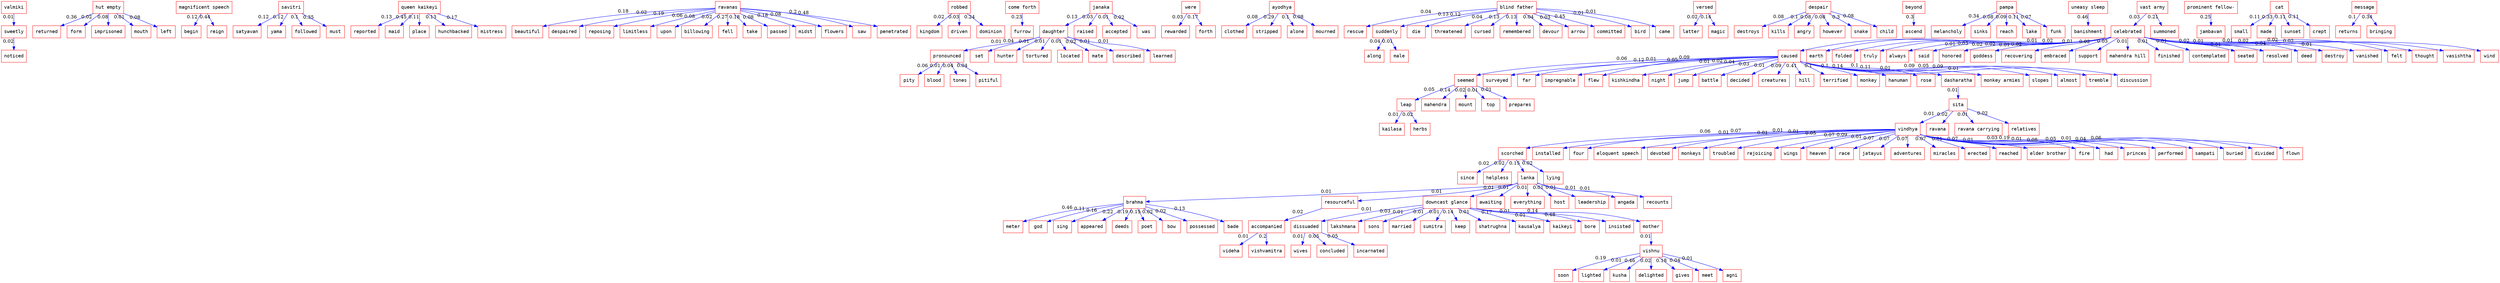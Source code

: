 strict digraph  {
	valmiki	 [color=red,
		fontname=courier,
		shape=box];
	sweetly	 [color=red,
		fontname=courier,
		shape=box];
	valmiki -> sweetly	 [color=blue,
		xlabel=0.01];
	noticed	 [color=red,
		fontname=courier,
		shape=box];
	sweetly -> noticed	 [color=blue,
		xlabel=0.02];
	"hut empty"	 [color=red,
		fontname=courier,
		shape=box];
	returned	 [color=red,
		fontname=courier,
		shape=box];
	"hut empty" -> returned	 [color=blue,
		xlabel=0.36];
	form	 [color=red,
		fontname=courier,
		shape=box];
	"hut empty" -> form	 [color=blue,
		xlabel=0.02];
	imprisoned	 [color=red,
		fontname=courier,
		shape=box];
	"hut empty" -> imprisoned	 [color=blue,
		xlabel=0.08];
	mouth	 [color=red,
		fontname=courier,
		shape=box];
	"hut empty" -> mouth	 [color=blue,
		xlabel=0.01];
	left	 [color=red,
		fontname=courier,
		shape=box];
	"hut empty" -> left	 [color=blue,
		xlabel=0.08];
	"magnificent speech"	 [color=red,
		fontname=courier,
		shape=box];
	begin	 [color=red,
		fontname=courier,
		shape=box];
	"magnificent speech" -> begin	 [color=blue,
		xlabel=0.12];
	reign	 [color=red,
		fontname=courier,
		shape=box];
	"magnificent speech" -> reign	 [color=blue,
		xlabel=0.44];
	savitri	 [color=red,
		fontname=courier,
		shape=box];
	satyavan	 [color=red,
		fontname=courier,
		shape=box];
	savitri -> satyavan	 [color=blue,
		xlabel=0.12];
	yama	 [color=red,
		fontname=courier,
		shape=box];
	savitri -> yama	 [color=blue,
		xlabel=0.12];
	followed	 [color=red,
		fontname=courier,
		shape=box];
	savitri -> followed	 [color=blue,
		xlabel=0.1];
	must	 [color=red,
		fontname=courier,
		shape=box];
	savitri -> must	 [color=blue,
		xlabel=0.35];
	"queen kaikeyi"	 [color=red,
		fontname=courier,
		shape=box];
	reported	 [color=red,
		fontname=courier,
		shape=box];
	"queen kaikeyi" -> reported	 [color=blue,
		xlabel=0.13];
	maid	 [color=red,
		fontname=courier,
		shape=box];
	"queen kaikeyi" -> maid	 [color=blue,
		xlabel=0.45];
	place	 [color=red,
		fontname=courier,
		shape=box];
	"queen kaikeyi" -> place	 [color=blue,
		xlabel=0.11];
	hunchbacked	 [color=red,
		fontname=courier,
		shape=box];
	"queen kaikeyi" -> hunchbacked	 [color=blue,
		xlabel=0.13];
	mistress	 [color=red,
		fontname=courier,
		shape=box];
	"queen kaikeyi" -> mistress	 [color=blue,
		xlabel=0.17];
	ravanas	 [color=red,
		fontname=courier,
		shape=box];
	beautiful	 [color=red,
		fontname=courier,
		shape=box];
	ravanas -> beautiful	 [color=blue,
		xlabel=0.18];
	despaired	 [color=red,
		fontname=courier,
		shape=box];
	ravanas -> despaired	 [color=blue,
		xlabel=0.02];
	reposing	 [color=red,
		fontname=courier,
		shape=box];
	ravanas -> reposing	 [color=blue,
		xlabel=0.19];
	limitless	 [color=red,
		fontname=courier,
		shape=box];
	ravanas -> limitless	 [color=blue,
		xlabel=0.06];
	upon	 [color=red,
		fontname=courier,
		shape=box];
	ravanas -> upon	 [color=blue,
		xlabel=0.08];
	billowing	 [color=red,
		fontname=courier,
		shape=box];
	ravanas -> billowing	 [color=blue,
		xlabel=0.02];
	fell	 [color=red,
		fontname=courier,
		shape=box];
	ravanas -> fell	 [color=blue,
		xlabel=0.27];
	take	 [color=red,
		fontname=courier,
		shape=box];
	ravanas -> take	 [color=blue,
		xlabel=0.18];
	passed	 [color=red,
		fontname=courier,
		shape=box];
	ravanas -> passed	 [color=blue,
		xlabel=0.08];
	midst	 [color=red,
		fontname=courier,
		shape=box];
	ravanas -> midst	 [color=blue,
		xlabel=0.18];
	flowers	 [color=red,
		fontname=courier,
		shape=box];
	ravanas -> flowers	 [color=blue,
		xlabel=0.08];
	saw	 [color=red,
		fontname=courier,
		shape=box];
	ravanas -> saw	 [color=blue,
		xlabel=0.2];
	penetrated	 [color=red,
		fontname=courier,
		shape=box];
	ravanas -> penetrated	 [color=blue,
		xlabel=0.48];
	robbed	 [color=red,
		fontname=courier,
		shape=box];
	kingdom	 [color=red,
		fontname=courier,
		shape=box];
	robbed -> kingdom	 [color=blue,
		xlabel=0.02];
	driven	 [color=red,
		fontname=courier,
		shape=box];
	robbed -> driven	 [color=blue,
		xlabel=0.03];
	dominion	 [color=red,
		fontname=courier,
		shape=box];
	robbed -> dominion	 [color=blue,
		xlabel=0.24];
	"come forth"	 [color=red,
		fontname=courier,
		shape=box];
	furrow	 [color=red,
		fontname=courier,
		shape=box];
	"come forth" -> furrow	 [color=blue,
		xlabel=0.23];
	janaka	 [color=red,
		fontname=courier,
		shape=box];
	daughter	 [color=red,
		fontname=courier,
		shape=box];
	janaka -> daughter	 [color=blue,
		xlabel=0.13];
	raised	 [color=red,
		fontname=courier,
		shape=box];
	janaka -> raised	 [color=blue,
		xlabel=0.03];
	accepted	 [color=red,
		fontname=courier,
		shape=box];
	janaka -> accepted	 [color=blue,
		xlabel=0.01];
	was	 [color=red,
		fontname=courier,
		shape=box];
	janaka -> was	 [color=blue,
		xlabel=0.02];
	pronounced	 [color=red,
		fontname=courier,
		shape=box];
	daughter -> pronounced	 [color=blue,
		xlabel=0.01];
	set	 [color=red,
		fontname=courier,
		shape=box];
	daughter -> set	 [color=blue,
		xlabel=0.04];
	hunter	 [color=red,
		fontname=courier,
		shape=box];
	daughter -> hunter	 [color=blue,
		xlabel=0.01];
	tortured	 [color=red,
		fontname=courier,
		shape=box];
	daughter -> tortured	 [color=blue,
		xlabel=0.01];
	located	 [color=red,
		fontname=courier,
		shape=box];
	daughter -> located	 [color=blue,
		xlabel=0.01];
	mate	 [color=red,
		fontname=courier,
		shape=box];
	daughter -> mate	 [color=blue,
		xlabel=0.02];
	described	 [color=red,
		fontname=courier,
		shape=box];
	daughter -> described	 [color=blue,
		xlabel=0.01];
	learned	 [color=red,
		fontname=courier,
		shape=box];
	daughter -> learned	 [color=blue,
		xlabel=0.01];
	pity	 [color=red,
		fontname=courier,
		shape=box];
	pronounced -> pity	 [color=blue,
		xlabel=0.06];
	blood	 [color=red,
		fontname=courier,
		shape=box];
	pronounced -> blood	 [color=blue,
		xlabel=0.01];
	tones	 [color=red,
		fontname=courier,
		shape=box];
	pronounced -> tones	 [color=blue,
		xlabel=0.04];
	pitiful	 [color=red,
		fontname=courier,
		shape=box];
	pronounced -> pitiful	 [color=blue,
		xlabel=0.04];
	were	 [color=red,
		fontname=courier,
		shape=box];
	rewarded	 [color=red,
		fontname=courier,
		shape=box];
	were -> rewarded	 [color=blue,
		xlabel=0.03];
	forth	 [color=red,
		fontname=courier,
		shape=box];
	were -> forth	 [color=blue,
		xlabel=0.17];
	ayodhya	 [color=red,
		fontname=courier,
		shape=box];
	clothed	 [color=red,
		fontname=courier,
		shape=box];
	ayodhya -> clothed	 [color=blue,
		xlabel=0.08];
	stripped	 [color=red,
		fontname=courier,
		shape=box];
	ayodhya -> stripped	 [color=blue,
		xlabel=0.29];
	alone	 [color=red,
		fontname=courier,
		shape=box];
	ayodhya -> alone	 [color=blue,
		xlabel=0.1];
	mourned	 [color=red,
		fontname=courier,
		shape=box];
	ayodhya -> mourned	 [color=blue,
		xlabel=0.08];
	"blind father"	 [color=red,
		fontname=courier,
		shape=box];
	rescue	 [color=red,
		fontname=courier,
		shape=box];
	"blind father" -> rescue	 [color=blue,
		xlabel=0.04];
	suddenly	 [color=red,
		fontname=courier,
		shape=box];
	"blind father" -> suddenly	 [color=blue,
		xlabel=0.13];
	die	 [color=red,
		fontname=courier,
		shape=box];
	"blind father" -> die	 [color=blue,
		xlabel=0.12];
	threatened	 [color=red,
		fontname=courier,
		shape=box];
	"blind father" -> threatened	 [color=blue,
		xlabel=0.04];
	cursed	 [color=red,
		fontname=courier,
		shape=box];
	"blind father" -> cursed	 [color=blue,
		xlabel=0.13];
	remembered	 [color=red,
		fontname=courier,
		shape=box];
	"blind father" -> remembered	 [color=blue,
		xlabel=0.13];
	devour	 [color=red,
		fontname=courier,
		shape=box];
	"blind father" -> devour	 [color=blue,
		xlabel=0.04];
	arrow	 [color=red,
		fontname=courier,
		shape=box];
	"blind father" -> arrow	 [color=blue,
		xlabel=0.03];
	committed	 [color=red,
		fontname=courier,
		shape=box];
	"blind father" -> committed	 [color=blue,
		xlabel=0.45];
	bird	 [color=red,
		fontname=courier,
		shape=box];
	"blind father" -> bird	 [color=blue,
		xlabel=0.01];
	came	 [color=red,
		fontname=courier,
		shape=box];
	"blind father" -> came	 [color=blue,
		xlabel=0.01];
	along	 [color=red,
		fontname=courier,
		shape=box];
	suddenly -> along	 [color=blue,
		xlabel=0.04];
	male	 [color=red,
		fontname=courier,
		shape=box];
	suddenly -> male	 [color=blue,
		xlabel=0.01];
	versed	 [color=red,
		fontname=courier,
		shape=box];
	latter	 [color=red,
		fontname=courier,
		shape=box];
	versed -> latter	 [color=blue,
		xlabel=0.02];
	magic	 [color=red,
		fontname=courier,
		shape=box];
	versed -> magic	 [color=blue,
		xlabel=0.14];
	despair	 [color=red,
		fontname=courier,
		shape=box];
	destroys	 [color=red,
		fontname=courier,
		shape=box];
	despair -> destroys	 [color=blue,
		xlabel=0.08];
	kills	 [color=red,
		fontname=courier,
		shape=box];
	despair -> kills	 [color=blue,
		xlabel=0.1];
	angry	 [color=red,
		fontname=courier,
		shape=box];
	despair -> angry	 [color=blue,
		xlabel=0.08];
	however	 [color=red,
		fontname=courier,
		shape=box];
	despair -> however	 [color=blue,
		xlabel=0.08];
	snake	 [color=red,
		fontname=courier,
		shape=box];
	despair -> snake	 [color=blue,
		xlabel=0.3];
	child	 [color=red,
		fontname=courier,
		shape=box];
	despair -> child	 [color=blue,
		xlabel=0.08];
	beyond	 [color=red,
		fontname=courier,
		shape=box];
	ascend	 [color=red,
		fontname=courier,
		shape=box];
	beyond -> ascend	 [color=blue,
		xlabel=0.3];
	pampa	 [color=red,
		fontname=courier,
		shape=box];
	melancholy	 [color=red,
		fontname=courier,
		shape=box];
	pampa -> melancholy	 [color=blue,
		xlabel=0.34];
	sinks	 [color=red,
		fontname=courier,
		shape=box];
	pampa -> sinks	 [color=blue,
		xlabel=0.08];
	reach	 [color=red,
		fontname=courier,
		shape=box];
	pampa -> reach	 [color=blue,
		xlabel=0.09];
	lake	 [color=red,
		fontname=courier,
		shape=box];
	pampa -> lake	 [color=blue,
		xlabel=0.11];
	funk	 [color=red,
		fontname=courier,
		shape=box];
	pampa -> funk	 [color=blue,
		xlabel=0.07];
	"uneasy sleep"	 [color=red,
		fontname=courier,
		shape=box];
	banishment	 [color=red,
		fontname=courier,
		shape=box];
	"uneasy sleep" -> banishment	 [color=blue,
		xlabel=0.46];
	"vast army"	 [color=red,
		fontname=courier,
		shape=box];
	celebrated	 [color=red,
		fontname=courier,
		shape=box];
	"vast army" -> celebrated	 [color=blue,
		xlabel=0.03];
	summoned	 [color=red,
		fontname=courier,
		shape=box];
	"vast army" -> summoned	 [color=blue,
		xlabel=0.21];
	caused	 [color=red,
		fontname=courier,
		shape=box];
	celebrated -> caused	 [color=blue,
		xlabel=0.01];
	earth	 [color=red,
		fontname=courier,
		shape=box];
	celebrated -> earth	 [color=blue,
		xlabel=0.03];
	folded	 [color=red,
		fontname=courier,
		shape=box];
	celebrated -> folded	 [color=blue,
		xlabel=0.02];
	truly	 [color=red,
		fontname=courier,
		shape=box];
	celebrated -> truly	 [color=blue,
		xlabel=0.02];
	always	 [color=red,
		fontname=courier,
		shape=box];
	celebrated -> always	 [color=blue,
		xlabel=0.01];
	said	 [color=red,
		fontname=courier,
		shape=box];
	celebrated -> said	 [color=blue,
		xlabel=0.02];
	honored	 [color=red,
		fontname=courier,
		shape=box];
	celebrated -> honored	 [color=blue,
		xlabel=0.01];
	goddess	 [color=red,
		fontname=courier,
		shape=box];
	celebrated -> goddess	 [color=blue,
		xlabel=0.02];
	recovering	 [color=red,
		fontname=courier,
		shape=box];
	celebrated -> recovering	 [color=blue,
		xlabel=0.01];
	embraced	 [color=red,
		fontname=courier,
		shape=box];
	celebrated -> embraced	 [color=blue,
		xlabel=0.02];
	support	 [color=red,
		fontname=courier,
		shape=box];
	celebrated -> support	 [color=blue,
		xlabel=0.03];
	"mahendra hill"	 [color=red,
		fontname=courier,
		shape=box];
	celebrated -> "mahendra hill"	 [color=blue,
		xlabel=0.01];
	finished	 [color=red,
		fontname=courier,
		shape=box];
	celebrated -> finished	 [color=blue,
		xlabel=0.01];
	contemplated	 [color=red,
		fontname=courier,
		shape=box];
	celebrated -> contemplated	 [color=blue,
		xlabel=0.01];
	seated	 [color=red,
		fontname=courier,
		shape=box];
	celebrated -> seated	 [color=blue,
		xlabel=0.02];
	resolved	 [color=red,
		fontname=courier,
		shape=box];
	celebrated -> resolved	 [color=blue,
		xlabel=0.01];
	deed	 [color=red,
		fontname=courier,
		shape=box];
	celebrated -> deed	 [color=blue,
		xlabel=0.01];
	destroy	 [color=red,
		fontname=courier,
		shape=box];
	celebrated -> destroy	 [color=blue,
		xlabel=0.01];
	vanished	 [color=red,
		fontname=courier,
		shape=box];
	celebrated -> vanished	 [color=blue,
		xlabel=0.02];
	felt	 [color=red,
		fontname=courier,
		shape=box];
	celebrated -> felt	 [color=blue,
		xlabel=0.04];
	thought	 [color=red,
		fontname=courier,
		shape=box];
	celebrated -> thought	 [color=blue,
		xlabel=0.02];
	vasishtha	 [color=red,
		fontname=courier,
		shape=box];
	celebrated -> vasishtha	 [color=blue,
		xlabel=0.02];
	wind	 [color=red,
		fontname=courier,
		shape=box];
	celebrated -> wind	 [color=blue,
		xlabel=0.01];
	seemed	 [color=red,
		fontname=courier,
		shape=box];
	caused -> seemed	 [color=blue,
		xlabel=0.06];
	surveyed	 [color=red,
		fontname=courier,
		shape=box];
	caused -> surveyed	 [color=blue,
		xlabel=0.12];
	far	 [color=red,
		fontname=courier,
		shape=box];
	caused -> far	 [color=blue,
		xlabel=0.01];
	impregnable	 [color=red,
		fontname=courier,
		shape=box];
	caused -> impregnable	 [color=blue,
		xlabel=0.05];
	flew	 [color=red,
		fontname=courier,
		shape=box];
	caused -> flew	 [color=blue,
		xlabel=0.09];
	kishkindha	 [color=red,
		fontname=courier,
		shape=box];
	caused -> kishkindha	 [color=blue,
		xlabel=0.01];
	night	 [color=red,
		fontname=courier,
		shape=box];
	caused -> night	 [color=blue,
		xlabel=0.02];
	jump	 [color=red,
		fontname=courier,
		shape=box];
	caused -> jump	 [color=blue,
		xlabel=0.04];
	battle	 [color=red,
		fontname=courier,
		shape=box];
	caused -> battle	 [color=blue,
		xlabel=0.03];
	decided	 [color=red,
		fontname=courier,
		shape=box];
	caused -> decided	 [color=blue,
		xlabel=0.01];
	creatures	 [color=red,
		fontname=courier,
		shape=box];
	caused -> creatures	 [color=blue,
		xlabel=0.09];
	hill	 [color=red,
		fontname=courier,
		shape=box];
	caused -> hill	 [color=blue,
		xlabel=0.41];
	terrified	 [color=red,
		fontname=courier,
		shape=box];
	caused -> terrified	 [color=blue,
		xlabel=0.1];
	monkey	 [color=red,
		fontname=courier,
		shape=box];
	caused -> monkey	 [color=blue,
		xlabel=0.1];
	hanuman	 [color=red,
		fontname=courier,
		shape=box];
	caused -> hanuman	 [color=blue,
		xlabel=0.14];
	rose	 [color=red,
		fontname=courier,
		shape=box];
	caused -> rose	 [color=blue,
		xlabel=0.1];
	dasharatha	 [color=red,
		fontname=courier,
		shape=box];
	caused -> dasharatha	 [color=blue,
		xlabel=0.11];
	"monkey armies"	 [color=red,
		fontname=courier,
		shape=box];
	caused -> "monkey armies"	 [color=blue,
		xlabel=0.01];
	slopes	 [color=red,
		fontname=courier,
		shape=box];
	caused -> slopes	 [color=blue,
		xlabel=0.09];
	almost	 [color=red,
		fontname=courier,
		shape=box];
	caused -> almost	 [color=blue,
		xlabel=0.05];
	tremble	 [color=red,
		fontname=courier,
		shape=box];
	caused -> tremble	 [color=blue,
		xlabel=0.09];
	discussion	 [color=red,
		fontname=courier,
		shape=box];
	caused -> discussion	 [color=blue,
		xlabel=0.01];
	leap	 [color=red,
		fontname=courier,
		shape=box];
	seemed -> leap	 [color=blue,
		xlabel=0.05];
	mahendra	 [color=red,
		fontname=courier,
		shape=box];
	seemed -> mahendra	 [color=blue,
		xlabel=0.14];
	mount	 [color=red,
		fontname=courier,
		shape=box];
	seemed -> mount	 [color=blue,
		xlabel=0.02];
	top	 [color=red,
		fontname=courier,
		shape=box];
	seemed -> top	 [color=blue,
		xlabel=0.01];
	prepares	 [color=red,
		fontname=courier,
		shape=box];
	seemed -> prepares	 [color=blue,
		xlabel=0.01];
	sita	 [color=red,
		fontname=courier,
		shape=box];
	dasharatha -> sita	 [color=blue,
		xlabel=0.01];
	kailasa	 [color=red,
		fontname=courier,
		shape=box];
	leap -> kailasa	 [color=blue,
		xlabel=0.01];
	herbs	 [color=red,
		fontname=courier,
		shape=box];
	leap -> herbs	 [color=blue,
		xlabel=0.02];
	vindhya	 [color=red,
		fontname=courier,
		shape=box];
	sita -> vindhya	 [color=blue,
		xlabel=0.01];
	ravana	 [color=red,
		fontname=courier,
		shape=box];
	sita -> ravana	 [color=blue,
		xlabel=0.02];
	"ravana carrying"	 [color=red,
		fontname=courier,
		shape=box];
	sita -> "ravana carrying"	 [color=blue,
		xlabel=0.01];
	relatives	 [color=red,
		fontname=courier,
		shape=box];
	sita -> relatives	 [color=blue,
		xlabel=0.02];
	scorched	 [color=red,
		fontname=courier,
		shape=box];
	vindhya -> scorched	 [color=blue,
		xlabel=0.06];
	installed	 [color=red,
		fontname=courier,
		shape=box];
	vindhya -> installed	 [color=blue,
		xlabel=0.01];
	four	 [color=red,
		fontname=courier,
		shape=box];
	vindhya -> four	 [color=blue,
		xlabel=0.07];
	"eloquent speech"	 [color=red,
		fontname=courier,
		shape=box];
	vindhya -> "eloquent speech"	 [color=blue,
		xlabel=0.01];
	devoted	 [color=red,
		fontname=courier,
		shape=box];
	vindhya -> devoted	 [color=blue,
		xlabel=0.01];
	monkeys	 [color=red,
		fontname=courier,
		shape=box];
	vindhya -> monkeys	 [color=blue,
		xlabel=0.01];
	troubled	 [color=red,
		fontname=courier,
		shape=box];
	vindhya -> troubled	 [color=blue,
		xlabel=0.05];
	rejoicing	 [color=red,
		fontname=courier,
		shape=box];
	vindhya -> rejoicing	 [color=blue,
		xlabel=0.07];
	wings	 [color=red,
		fontname=courier,
		shape=box];
	vindhya -> wings	 [color=blue,
		xlabel=0.09];
	heaven	 [color=red,
		fontname=courier,
		shape=box];
	vindhya -> heaven	 [color=blue,
		xlabel=0.01];
	race	 [color=red,
		fontname=courier,
		shape=box];
	vindhya -> race	 [color=blue,
		xlabel=0.07];
	jatayus	 [color=red,
		fontname=courier,
		shape=box];
	vindhya -> jatayus	 [color=blue,
		xlabel=0.07];
	adventures	 [color=red,
		fontname=courier,
		shape=box];
	vindhya -> adventures	 [color=blue,
		xlabel=0.07];
	miracles	 [color=red,
		fontname=courier,
		shape=box];
	vindhya -> miracles	 [color=blue,
		xlabel=0.07];
	erected	 [color=red,
		fontname=courier,
		shape=box];
	vindhya -> erected	 [color=blue,
		xlabel=0.01];
	reached	 [color=red,
		fontname=courier,
		shape=box];
	vindhya -> reached	 [color=blue,
		xlabel=0.07];
	"elder brother"	 [color=red,
		fontname=courier,
		shape=box];
	vindhya -> "elder brother"	 [color=blue,
		xlabel=0.01];
	fire	 [color=red,
		fontname=courier,
		shape=box];
	vindhya -> fire	 [color=blue,
		xlabel=0.03];
	had	 [color=red,
		fontname=courier,
		shape=box];
	vindhya -> had	 [color=blue,
		xlabel=0.19];
	princes	 [color=red,
		fontname=courier,
		shape=box];
	vindhya -> princes	 [color=blue,
		xlabel=0.01];
	performed	 [color=red,
		fontname=courier,
		shape=box];
	vindhya -> performed	 [color=blue,
		xlabel=0.08];
	sampati	 [color=red,
		fontname=courier,
		shape=box];
	vindhya -> sampati	 [color=blue,
		xlabel=0.05];
	buried	 [color=red,
		fontname=courier,
		shape=box];
	vindhya -> buried	 [color=blue,
		xlabel=0.01];
	divided	 [color=red,
		fontname=courier,
		shape=box];
	vindhya -> divided	 [color=blue,
		xlabel=0.04];
	flown	 [color=red,
		fontname=courier,
		shape=box];
	vindhya -> flown	 [color=blue,
		xlabel=0.06];
	since	 [color=red,
		fontname=courier,
		shape=box];
	scorched -> since	 [color=blue,
		xlabel=0.02];
	helpless	 [color=red,
		fontname=courier,
		shape=box];
	scorched -> helpless	 [color=blue,
		xlabel=0.02];
	lanka	 [color=red,
		fontname=courier,
		shape=box];
	scorched -> lanka	 [color=blue,
		xlabel=0.15];
	lying	 [color=red,
		fontname=courier,
		shape=box];
	scorched -> lying	 [color=blue,
		xlabel=0.02];
	brahma	 [color=red,
		fontname=courier,
		shape=box];
	lanka -> brahma	 [color=blue,
		xlabel=0.01];
	resourceful	 [color=red,
		fontname=courier,
		shape=box];
	lanka -> resourceful	 [color=blue,
		xlabel=0.01];
	"downcast glance"	 [color=red,
		fontname=courier,
		shape=box];
	lanka -> "downcast glance"	 [color=blue,
		xlabel=0.01];
	awaiting	 [color=red,
		fontname=courier,
		shape=box];
	lanka -> awaiting	 [color=blue,
		xlabel=0.01];
	everything	 [color=red,
		fontname=courier,
		shape=box];
	lanka -> everything	 [color=blue,
		xlabel=0.01];
	host	 [color=red,
		fontname=courier,
		shape=box];
	lanka -> host	 [color=blue,
		xlabel=0.01];
	leadership	 [color=red,
		fontname=courier,
		shape=box];
	lanka -> leadership	 [color=blue,
		xlabel=0.01];
	angada	 [color=red,
		fontname=courier,
		shape=box];
	lanka -> angada	 [color=blue,
		xlabel=0.01];
	recounts	 [color=red,
		fontname=courier,
		shape=box];
	lanka -> recounts	 [color=blue,
		xlabel=0.01];
	meter	 [color=red,
		fontname=courier,
		shape=box];
	brahma -> meter	 [color=blue,
		xlabel=0.46];
	god	 [color=red,
		fontname=courier,
		shape=box];
	brahma -> god	 [color=blue,
		xlabel=0.11];
	sing	 [color=red,
		fontname=courier,
		shape=box];
	brahma -> sing	 [color=blue,
		xlabel=0.16];
	appeared	 [color=red,
		fontname=courier,
		shape=box];
	brahma -> appeared	 [color=blue,
		xlabel=0.22];
	deeds	 [color=red,
		fontname=courier,
		shape=box];
	brahma -> deeds	 [color=blue,
		xlabel=0.19];
	poet	 [color=red,
		fontname=courier,
		shape=box];
	brahma -> poet	 [color=blue,
		xlabel=0.15];
	bow	 [color=red,
		fontname=courier,
		shape=box];
	brahma -> bow	 [color=blue,
		xlabel=0.02];
	possessed	 [color=red,
		fontname=courier,
		shape=box];
	brahma -> possessed	 [color=blue,
		xlabel=0.02];
	bade	 [color=red,
		fontname=courier,
		shape=box];
	brahma -> bade	 [color=blue,
		xlabel=0.13];
	accompanied	 [color=red,
		fontname=courier,
		shape=box];
	resourceful -> accompanied	 [color=blue,
		xlabel=0.02];
	dissuaded	 [color=red,
		fontname=courier,
		shape=box];
	"downcast glance" -> dissuaded	 [color=blue,
		xlabel=0.01];
	lakshmana	 [color=red,
		fontname=courier,
		shape=box];
	"downcast glance" -> lakshmana	 [color=blue,
		xlabel=0.03];
	sons	 [color=red,
		fontname=courier,
		shape=box];
	"downcast glance" -> sons	 [color=blue,
		xlabel=0.01];
	married	 [color=red,
		fontname=courier,
		shape=box];
	"downcast glance" -> married	 [color=blue,
		xlabel=0.01];
	sumitra	 [color=red,
		fontname=courier,
		shape=box];
	"downcast glance" -> sumitra	 [color=blue,
		xlabel=0.01];
	keep	 [color=red,
		fontname=courier,
		shape=box];
	"downcast glance" -> keep	 [color=blue,
		xlabel=0.14];
	shatrughna	 [color=red,
		fontname=courier,
		shape=box];
	"downcast glance" -> shatrughna	 [color=blue,
		xlabel=0.01];
	kausalya	 [color=red,
		fontname=courier,
		shape=box];
	"downcast glance" -> kausalya	 [color=blue,
		xlabel=0.17];
	kaikeyi	 [color=red,
		fontname=courier,
		shape=box];
	"downcast glance" -> kaikeyi	 [color=blue,
		xlabel=0.01];
	bore	 [color=red,
		fontname=courier,
		shape=box];
	"downcast glance" -> bore	 [color=blue,
		xlabel=0.01];
	insisted	 [color=red,
		fontname=courier,
		shape=box];
	"downcast glance" -> insisted	 [color=blue,
		xlabel=0.14];
	mother	 [color=red,
		fontname=courier,
		shape=box];
	"downcast glance" -> mother	 [color=blue,
		xlabel=0.48];
	videha	 [color=red,
		fontname=courier,
		shape=box];
	accompanied -> videha	 [color=blue,
		xlabel=0.01];
	vishvamitra	 [color=red,
		fontname=courier,
		shape=box];
	accompanied -> vishvamitra	 [color=blue,
		xlabel=0.2];
	wives	 [color=red,
		fontname=courier,
		shape=box];
	dissuaded -> wives	 [color=blue,
		xlabel=0.01];
	concluded	 [color=red,
		fontname=courier,
		shape=box];
	dissuaded -> concluded	 [color=blue,
		xlabel=0.05];
	incarnated	 [color=red,
		fontname=courier,
		shape=box];
	dissuaded -> incarnated	 [color=blue,
		xlabel=0.05];
	vishnu	 [color=red,
		fontname=courier,
		shape=box];
	mother -> vishnu	 [color=blue,
		xlabel=0.01];
	soon	 [color=red,
		fontname=courier,
		shape=box];
	vishnu -> soon	 [color=blue,
		xlabel=0.19];
	lighted	 [color=red,
		fontname=courier,
		shape=box];
	vishnu -> lighted	 [color=blue,
		xlabel=0.01];
	kusha	 [color=red,
		fontname=courier,
		shape=box];
	vishnu -> kusha	 [color=blue,
		xlabel=0.46];
	delighted	 [color=red,
		fontname=courier,
		shape=box];
	vishnu -> delighted	 [color=blue,
		xlabel=0.02];
	gives	 [color=red,
		fontname=courier,
		shape=box];
	vishnu -> gives	 [color=blue,
		xlabel=0.18];
	meet	 [color=red,
		fontname=courier,
		shape=box];
	vishnu -> meet	 [color=blue,
		xlabel=0.04];
	agni	 [color=red,
		fontname=courier,
		shape=box];
	vishnu -> agni	 [color=blue,
		xlabel=0.01];
	"prominent fellow-"	 [color=red,
		fontname=courier,
		shape=box];
	jambavan	 [color=red,
		fontname=courier,
		shape=box];
	"prominent fellow-" -> jambavan	 [color=blue,
		xlabel=0.25];
	cat	 [color=red,
		fontname=courier,
		shape=box];
	small	 [color=red,
		fontname=courier,
		shape=box];
	cat -> small	 [color=blue,
		xlabel=0.11];
	made	 [color=red,
		fontname=courier,
		shape=box];
	cat -> made	 [color=blue,
		xlabel=0.33];
	sunset	 [color=red,
		fontname=courier,
		shape=box];
	cat -> sunset	 [color=blue,
		xlabel=0.11];
	crept	 [color=red,
		fontname=courier,
		shape=box];
	cat -> crept	 [color=blue,
		xlabel=0.11];
	message	 [color=red,
		fontname=courier,
		shape=box];
	returns	 [color=red,
		fontname=courier,
		shape=box];
	message -> returns	 [color=blue,
		xlabel=0.1];
	bringing	 [color=red,
		fontname=courier,
		shape=box];
	message -> bringing	 [color=blue,
		xlabel=0.34];
}
